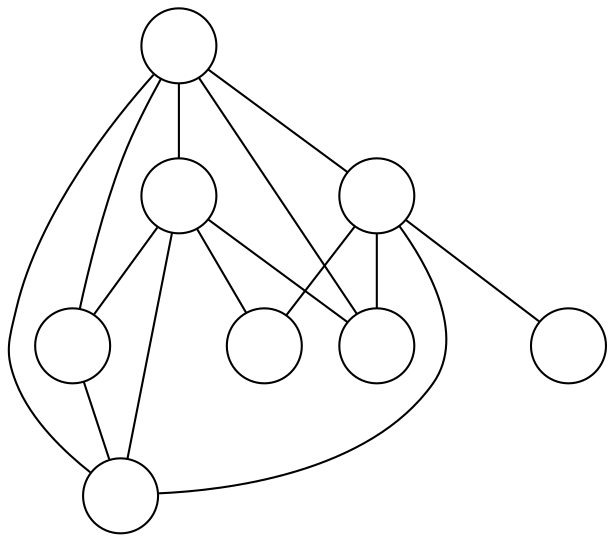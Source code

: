 graph G {
  node[label="", shape=circle]
  0;
  1;
  2;
  3;
  4;
  5;
  6;
  7;
  4 -- 0;
  5 -- 0;
  5 -- 1;
  5 -- 2;
  5 -- 3;
  6 -- 0;
  6 -- 1;
  6 -- 2;
  6 -- 4;
  7 -- 0;
  7 -- 1;
  7 -- 4;
  7 -- 5;
  7 -- 6;
}
